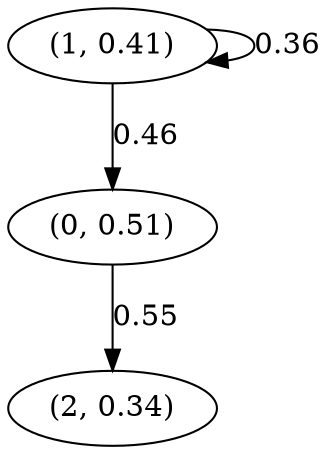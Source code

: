 digraph {
    0 [ label = "(0, 0.51)" ]
    1 [ label = "(1, 0.41)" ]
    2 [ label = "(2, 0.34)" ]
    1 -> 1 [ label = "0.36" ]
    1 -> 0 [ label = "0.46" ]
    0 -> 2 [ label = "0.55" ]
}

